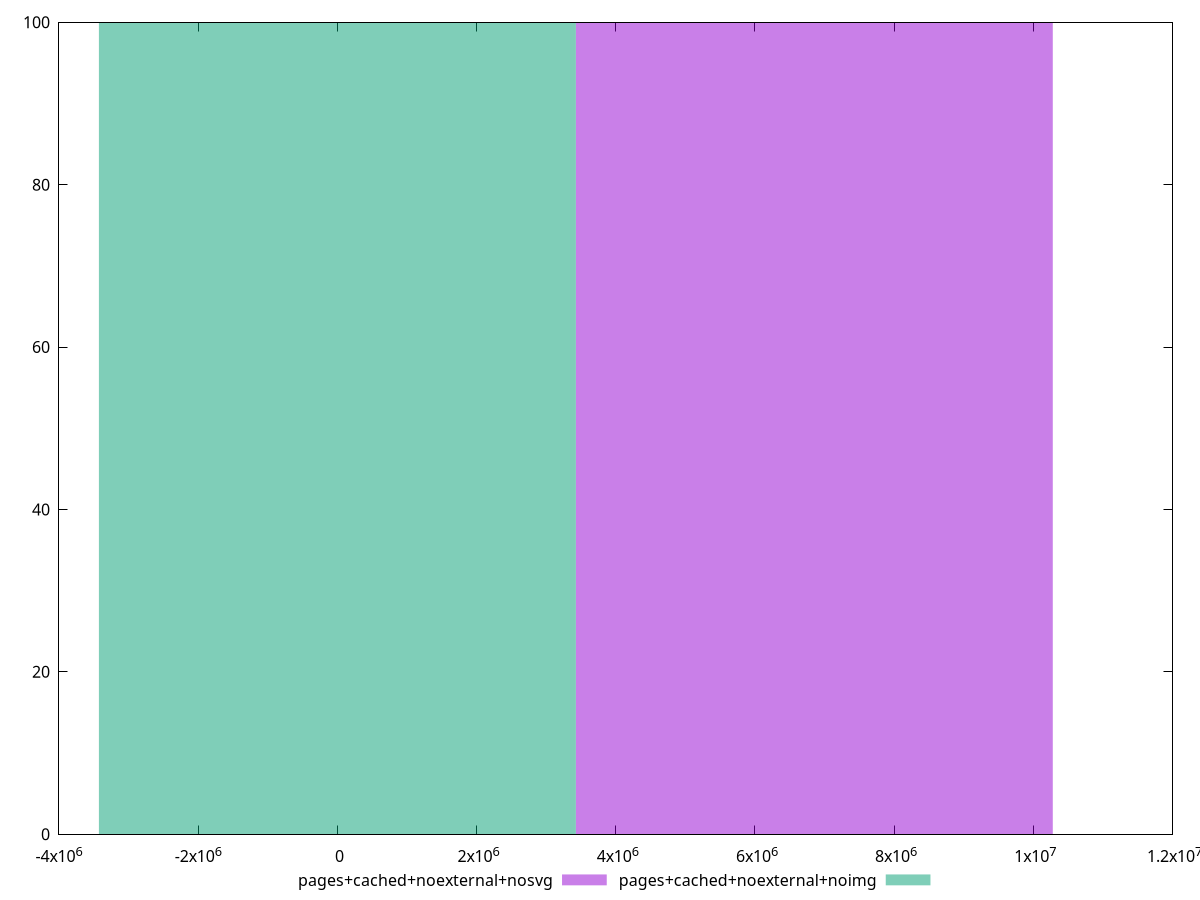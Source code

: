 reset
set terminal svg size 640, 500 enhanced background rgb 'white'
set output "report_00007_2020-12-11T15:55:29.892Z/total-byte-weight/comparison/histogram/7_vs_8.svg"

$pagesCachedNoexternalNosvg <<EOF
6853236.861266113 100
EOF

$pagesCachedNoexternalNoimg <<EOF
0 100
EOF

set key outside below
set boxwidth 6853236.861266113
set yrange [0:100]
set style fill transparent solid 0.5 noborder

plot \
  $pagesCachedNoexternalNosvg title "pages+cached+noexternal+nosvg" with boxes, \
  $pagesCachedNoexternalNoimg title "pages+cached+noexternal+noimg" with boxes, \


reset